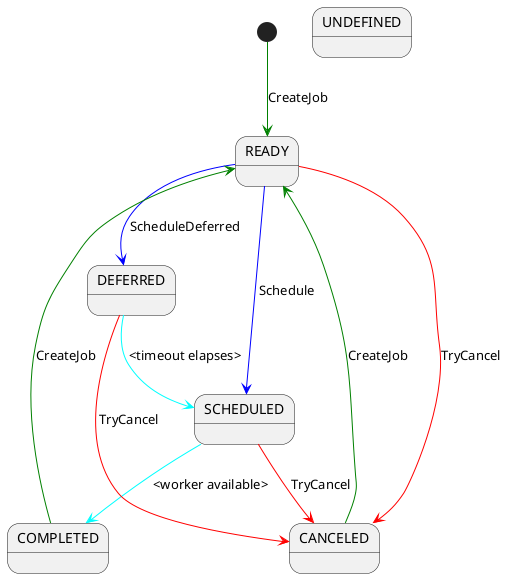 @startuml

skinparam classFontSize 8
skinparam classFontName Helvetica

state READY {
}
state SCHEDULED {
}
state DEFERRED {
}
state COMPLETED {
}
state CANCELED {
}
state UNDEFINED {
}

[*] --[#green]> READY : CreateJob
READY --[#blue]> SCHEDULED : Schedule
READY --[#blue]> DEFERRED : ScheduleDeferred
DEFERRED --[#cyan]> SCHEDULED : <timeout elapses>
SCHEDULED --[#cyan]> COMPLETED : <worker available>
COMPLETED --[#green]> READY : CreateJob

READY --[#red]> CANCELED : TryCancel
DEFERRED --[#red]> CANCELED : TryCancel
SCHEDULED --[#red]> CANCELED : TryCancel

CANCELED --[#green]> READY : CreateJob

@enduml